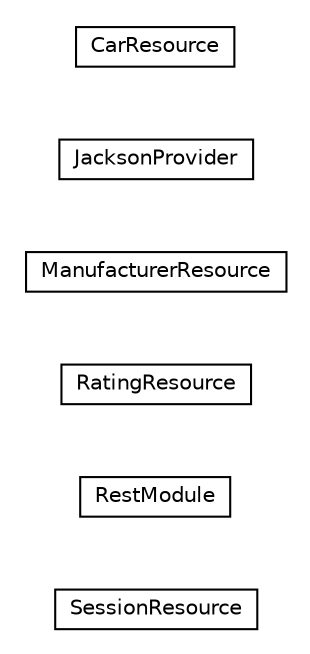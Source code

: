 #!/usr/local/bin/dot
#
# Class diagram 
# Generated by UMLGraph version R5_6-24-gf6e263 (http://www.umlgraph.org/)
#

digraph G {
	edge [fontname="Helvetica",fontsize=10,labelfontname="Helvetica",labelfontsize=10];
	node [fontname="Helvetica",fontsize=10,shape=plaintext];
	nodesep=0.25;
	ranksep=0.5;
	rankdir=LR;
	// com.gwtplatform.carstore.server.rest.SessionResource
	c53128 [label=<<table title="com.gwtplatform.carstore.server.rest.SessionResource" border="0" cellborder="1" cellspacing="0" cellpadding="2" port="p" href="./SessionResource.html">
		<tr><td><table border="0" cellspacing="0" cellpadding="1">
<tr><td align="center" balign="center"> SessionResource </td></tr>
		</table></td></tr>
		</table>>, URL="./SessionResource.html", fontname="Helvetica", fontcolor="black", fontsize=10.0];
	// com.gwtplatform.carstore.server.rest.RestModule
	c53129 [label=<<table title="com.gwtplatform.carstore.server.rest.RestModule" border="0" cellborder="1" cellspacing="0" cellpadding="2" port="p" href="./RestModule.html">
		<tr><td><table border="0" cellspacing="0" cellpadding="1">
<tr><td align="center" balign="center"> RestModule </td></tr>
		</table></td></tr>
		</table>>, URL="./RestModule.html", fontname="Helvetica", fontcolor="black", fontsize=10.0];
	// com.gwtplatform.carstore.server.rest.RatingResource
	c53130 [label=<<table title="com.gwtplatform.carstore.server.rest.RatingResource" border="0" cellborder="1" cellspacing="0" cellpadding="2" port="p" href="./RatingResource.html">
		<tr><td><table border="0" cellspacing="0" cellpadding="1">
<tr><td align="center" balign="center"> RatingResource </td></tr>
		</table></td></tr>
		</table>>, URL="./RatingResource.html", fontname="Helvetica", fontcolor="black", fontsize=10.0];
	// com.gwtplatform.carstore.server.rest.ManufacturerResource
	c53131 [label=<<table title="com.gwtplatform.carstore.server.rest.ManufacturerResource" border="0" cellborder="1" cellspacing="0" cellpadding="2" port="p" href="./ManufacturerResource.html">
		<tr><td><table border="0" cellspacing="0" cellpadding="1">
<tr><td align="center" balign="center"> ManufacturerResource </td></tr>
		</table></td></tr>
		</table>>, URL="./ManufacturerResource.html", fontname="Helvetica", fontcolor="black", fontsize=10.0];
	// com.gwtplatform.carstore.server.rest.JacksonProvider
	c53132 [label=<<table title="com.gwtplatform.carstore.server.rest.JacksonProvider" border="0" cellborder="1" cellspacing="0" cellpadding="2" port="p" href="./JacksonProvider.html">
		<tr><td><table border="0" cellspacing="0" cellpadding="1">
<tr><td align="center" balign="center"> JacksonProvider </td></tr>
		</table></td></tr>
		</table>>, URL="./JacksonProvider.html", fontname="Helvetica", fontcolor="black", fontsize=10.0];
	// com.gwtplatform.carstore.server.rest.CarResource
	c53133 [label=<<table title="com.gwtplatform.carstore.server.rest.CarResource" border="0" cellborder="1" cellspacing="0" cellpadding="2" port="p" href="./CarResource.html">
		<tr><td><table border="0" cellspacing="0" cellpadding="1">
<tr><td align="center" balign="center"> CarResource </td></tr>
		</table></td></tr>
		</table>>, URL="./CarResource.html", fontname="Helvetica", fontcolor="black", fontsize=10.0];
}

